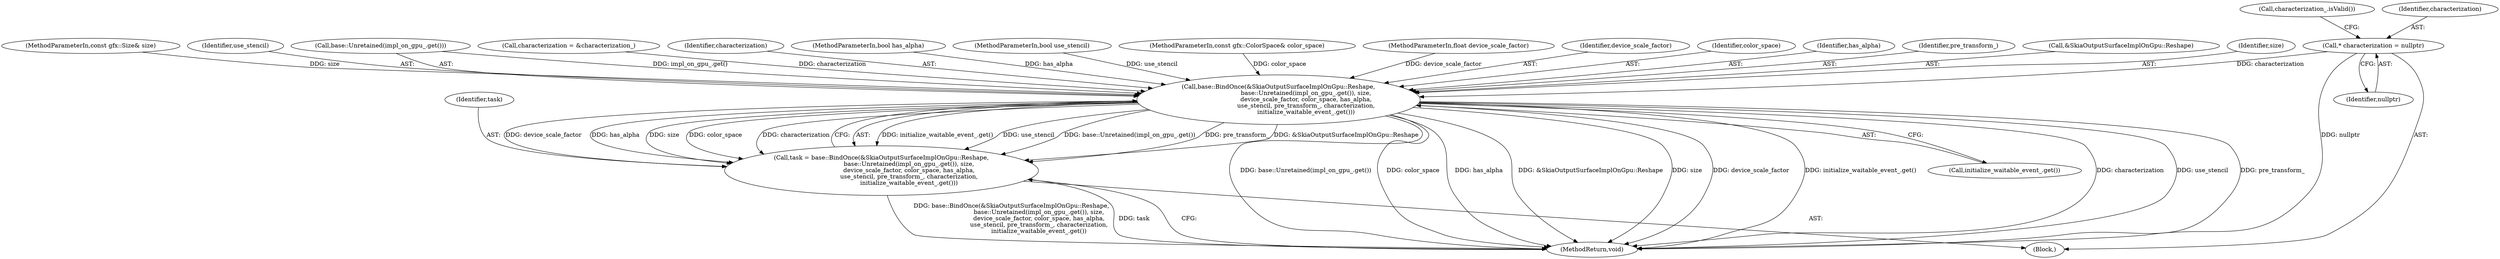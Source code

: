 digraph "0_Chrome_41f5b55ab27da6890af96f2f8f0f6dd5bc6cc93c@pointer" {
"1000116" [label="(Call,* characterization = nullptr)"];
"1000169" [label="(Call,base::BindOnce(&SkiaOutputSurfaceImplOnGpu::Reshape,\n                             base::Unretained(impl_on_gpu_.get()), size,\n                             device_scale_factor, color_space, has_alpha,\n                             use_stencil, pre_transform_, characterization,\n                             initialize_waitable_event_.get()))"];
"1000167" [label="(Call,task = base::BindOnce(&SkiaOutputSurfaceImplOnGpu::Reshape,\n                             base::Unretained(impl_on_gpu_.get()), size,\n                             device_scale_factor, color_space, has_alpha,\n                             use_stencil, pre_transform_, characterization,\n                             initialize_waitable_event_.get()))"];
"1000104" [label="(MethodParameterIn,const gfx::ColorSpace& color_space)"];
"1000103" [label="(MethodParameterIn,float device_scale_factor)"];
"1000116" [label="(Call,* characterization = nullptr)"];
"1000175" [label="(Identifier,device_scale_factor)"];
"1000176" [label="(Identifier,color_space)"];
"1000177" [label="(Identifier,has_alpha)"];
"1000169" [label="(Call,base::BindOnce(&SkiaOutputSurfaceImplOnGpu::Reshape,\n                             base::Unretained(impl_on_gpu_.get()), size,\n                             device_scale_factor, color_space, has_alpha,\n                             use_stencil, pre_transform_, characterization,\n                             initialize_waitable_event_.get()))"];
"1000179" [label="(Identifier,pre_transform_)"];
"1000107" [label="(Block,)"];
"1000170" [label="(Call,&SkiaOutputSurfaceImplOnGpu::Reshape)"];
"1000168" [label="(Identifier,task)"];
"1000181" [label="(Call,initialize_waitable_event_.get())"];
"1000167" [label="(Call,task = base::BindOnce(&SkiaOutputSurfaceImplOnGpu::Reshape,\n                             base::Unretained(impl_on_gpu_.get()), size,\n                             device_scale_factor, color_space, has_alpha,\n                             use_stencil, pre_transform_, characterization,\n                             initialize_waitable_event_.get()))"];
"1000174" [label="(Identifier,size)"];
"1000102" [label="(MethodParameterIn,const gfx::Size& size)"];
"1000178" [label="(Identifier,use_stencil)"];
"1000172" [label="(Call,base::Unretained(impl_on_gpu_.get()))"];
"1000153" [label="(Call,characterization = &characterization_)"];
"1000180" [label="(Identifier,characterization)"];
"1000183" [label="(MethodReturn,void)"];
"1000105" [label="(MethodParameterIn,bool has_alpha)"];
"1000120" [label="(Call,characterization_.isValid())"];
"1000106" [label="(MethodParameterIn,bool use_stencil)"];
"1000118" [label="(Identifier,nullptr)"];
"1000117" [label="(Identifier,characterization)"];
"1000116" -> "1000107"  [label="AST: "];
"1000116" -> "1000118"  [label="CFG: "];
"1000117" -> "1000116"  [label="AST: "];
"1000118" -> "1000116"  [label="AST: "];
"1000120" -> "1000116"  [label="CFG: "];
"1000116" -> "1000183"  [label="DDG: nullptr"];
"1000116" -> "1000169"  [label="DDG: characterization"];
"1000169" -> "1000167"  [label="AST: "];
"1000169" -> "1000181"  [label="CFG: "];
"1000170" -> "1000169"  [label="AST: "];
"1000172" -> "1000169"  [label="AST: "];
"1000174" -> "1000169"  [label="AST: "];
"1000175" -> "1000169"  [label="AST: "];
"1000176" -> "1000169"  [label="AST: "];
"1000177" -> "1000169"  [label="AST: "];
"1000178" -> "1000169"  [label="AST: "];
"1000179" -> "1000169"  [label="AST: "];
"1000180" -> "1000169"  [label="AST: "];
"1000181" -> "1000169"  [label="AST: "];
"1000167" -> "1000169"  [label="CFG: "];
"1000169" -> "1000183"  [label="DDG: initialize_waitable_event_.get()"];
"1000169" -> "1000183"  [label="DDG: characterization"];
"1000169" -> "1000183"  [label="DDG: use_stencil"];
"1000169" -> "1000183"  [label="DDG: base::Unretained(impl_on_gpu_.get())"];
"1000169" -> "1000183"  [label="DDG: pre_transform_"];
"1000169" -> "1000183"  [label="DDG: color_space"];
"1000169" -> "1000183"  [label="DDG: has_alpha"];
"1000169" -> "1000183"  [label="DDG: &SkiaOutputSurfaceImplOnGpu::Reshape"];
"1000169" -> "1000183"  [label="DDG: size"];
"1000169" -> "1000183"  [label="DDG: device_scale_factor"];
"1000169" -> "1000167"  [label="DDG: initialize_waitable_event_.get()"];
"1000169" -> "1000167"  [label="DDG: use_stencil"];
"1000169" -> "1000167"  [label="DDG: base::Unretained(impl_on_gpu_.get())"];
"1000169" -> "1000167"  [label="DDG: pre_transform_"];
"1000169" -> "1000167"  [label="DDG: &SkiaOutputSurfaceImplOnGpu::Reshape"];
"1000169" -> "1000167"  [label="DDG: device_scale_factor"];
"1000169" -> "1000167"  [label="DDG: has_alpha"];
"1000169" -> "1000167"  [label="DDG: size"];
"1000169" -> "1000167"  [label="DDG: color_space"];
"1000169" -> "1000167"  [label="DDG: characterization"];
"1000172" -> "1000169"  [label="DDG: impl_on_gpu_.get()"];
"1000102" -> "1000169"  [label="DDG: size"];
"1000103" -> "1000169"  [label="DDG: device_scale_factor"];
"1000104" -> "1000169"  [label="DDG: color_space"];
"1000105" -> "1000169"  [label="DDG: has_alpha"];
"1000106" -> "1000169"  [label="DDG: use_stencil"];
"1000153" -> "1000169"  [label="DDG: characterization"];
"1000167" -> "1000107"  [label="AST: "];
"1000168" -> "1000167"  [label="AST: "];
"1000183" -> "1000167"  [label="CFG: "];
"1000167" -> "1000183"  [label="DDG: base::BindOnce(&SkiaOutputSurfaceImplOnGpu::Reshape,\n                             base::Unretained(impl_on_gpu_.get()), size,\n                             device_scale_factor, color_space, has_alpha,\n                             use_stencil, pre_transform_, characterization,\n                             initialize_waitable_event_.get())"];
"1000167" -> "1000183"  [label="DDG: task"];
}
